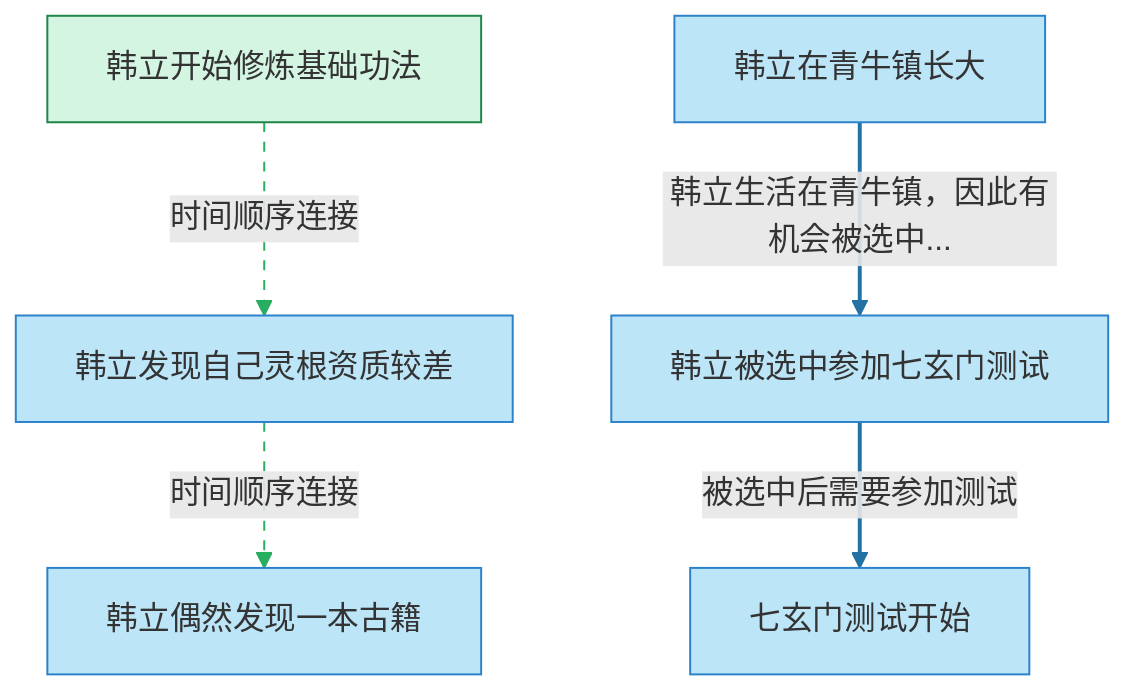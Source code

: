 graph TD
    E02-2["韩立发现自己灵根资质较差"]
    style E02-2 fill:#BDE5F8,stroke:#2C82C9
    E02-1["韩立开始修炼基础功法"]
    style E02-1 fill:#D5F5E3,stroke:#1E8449
    E01-3["七玄门测试开始"]
    style E01-3 fill:#BDE5F8,stroke:#2C82C9
    E01-2["韩立被选中参加七玄门测试"]
    style E01-2 fill:#BDE5F8,stroke:#2C82C9
    E03-1["韩立偶然发现一本古籍"]
    style E03-1 fill:#BDE5F8,stroke:#2C82C9
    E01-1["韩立在青牛镇长大"]
    style E01-1 fill:#BDE5F8,stroke:#2C82C9
    E01-1 -->|"韩立生活在青牛镇，因此有机会被选中..."| E01-2
    linkStyle 0 stroke:#2471A3,stroke-width:2px
    E01-2 -->|"被选中后需要参加测试"| E01-3
    linkStyle 1 stroke:#2471A3,stroke-width:2px
    E02-1 -->|"时间顺序连接"| E02-2
    linkStyle 2 stroke:#27AE60,stroke-width:1px,stroke-dasharray:5 5
    E02-2 -->|"时间顺序连接"| E03-1
    linkStyle 3 stroke:#27AE60,stroke-width:1px,stroke-dasharray:5 5